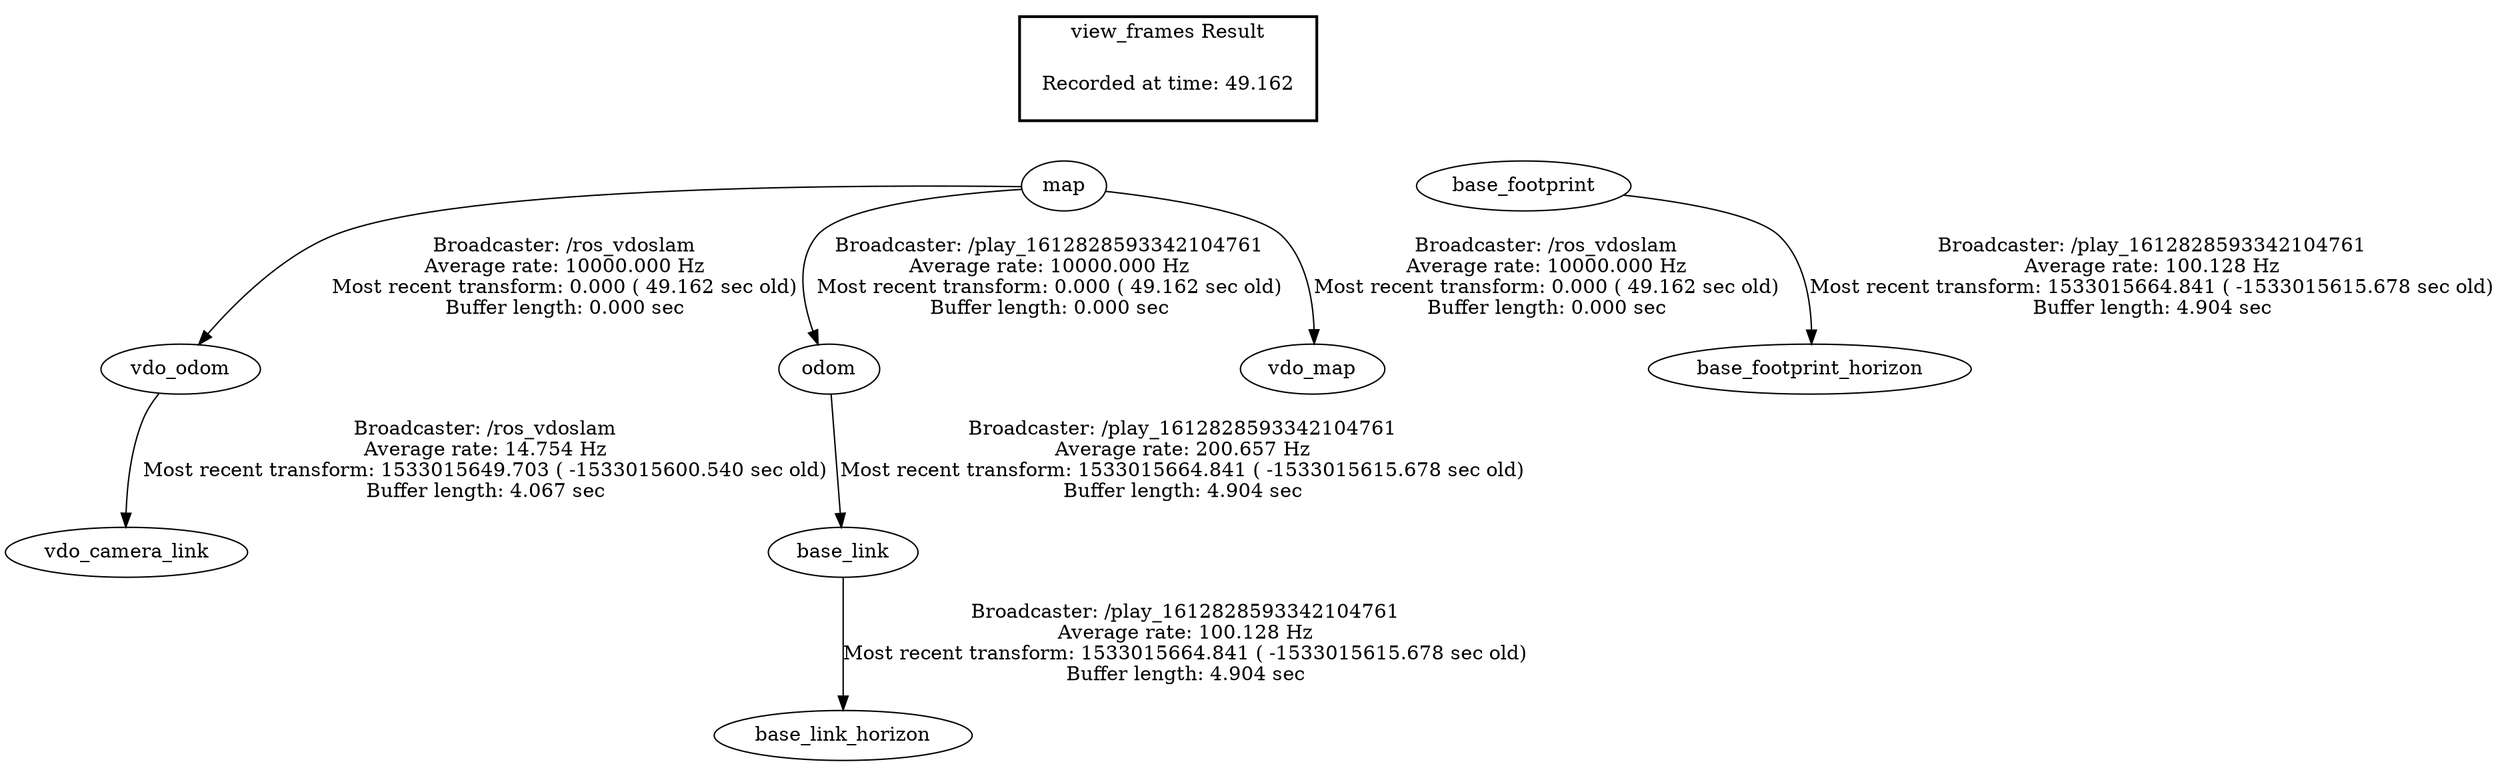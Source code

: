 digraph G {
"map" -> "vdo_odom"[label="Broadcaster: /ros_vdoslam\nAverage rate: 10000.000 Hz\nMost recent transform: 0.000 ( 49.162 sec old)\nBuffer length: 0.000 sec\n"];
"map" -> "odom"[label="Broadcaster: /play_1612828593342104761\nAverage rate: 10000.000 Hz\nMost recent transform: 0.000 ( 49.162 sec old)\nBuffer length: 0.000 sec\n"];
"map" -> "vdo_map"[label="Broadcaster: /ros_vdoslam\nAverage rate: 10000.000 Hz\nMost recent transform: 0.000 ( 49.162 sec old)\nBuffer length: 0.000 sec\n"];
"odom" -> "base_link"[label="Broadcaster: /play_1612828593342104761\nAverage rate: 200.657 Hz\nMost recent transform: 1533015664.841 ( -1533015615.678 sec old)\nBuffer length: 4.904 sec\n"];
"base_link" -> "base_link_horizon"[label="Broadcaster: /play_1612828593342104761\nAverage rate: 100.128 Hz\nMost recent transform: 1533015664.841 ( -1533015615.678 sec old)\nBuffer length: 4.904 sec\n"];
"base_footprint" -> "base_footprint_horizon"[label="Broadcaster: /play_1612828593342104761\nAverage rate: 100.128 Hz\nMost recent transform: 1533015664.841 ( -1533015615.678 sec old)\nBuffer length: 4.904 sec\n"];
"vdo_odom" -> "vdo_camera_link"[label="Broadcaster: /ros_vdoslam\nAverage rate: 14.754 Hz\nMost recent transform: 1533015649.703 ( -1533015600.540 sec old)\nBuffer length: 4.067 sec\n"];
edge [style=invis];
 subgraph cluster_legend { style=bold; color=black; label ="view_frames Result";
"Recorded at time: 49.162"[ shape=plaintext ] ;
 }->"map";
edge [style=invis];
 subgraph cluster_legend { style=bold; color=black; label ="view_frames Result";
"Recorded at time: 49.162"[ shape=plaintext ] ;
 }->"base_footprint";
}
